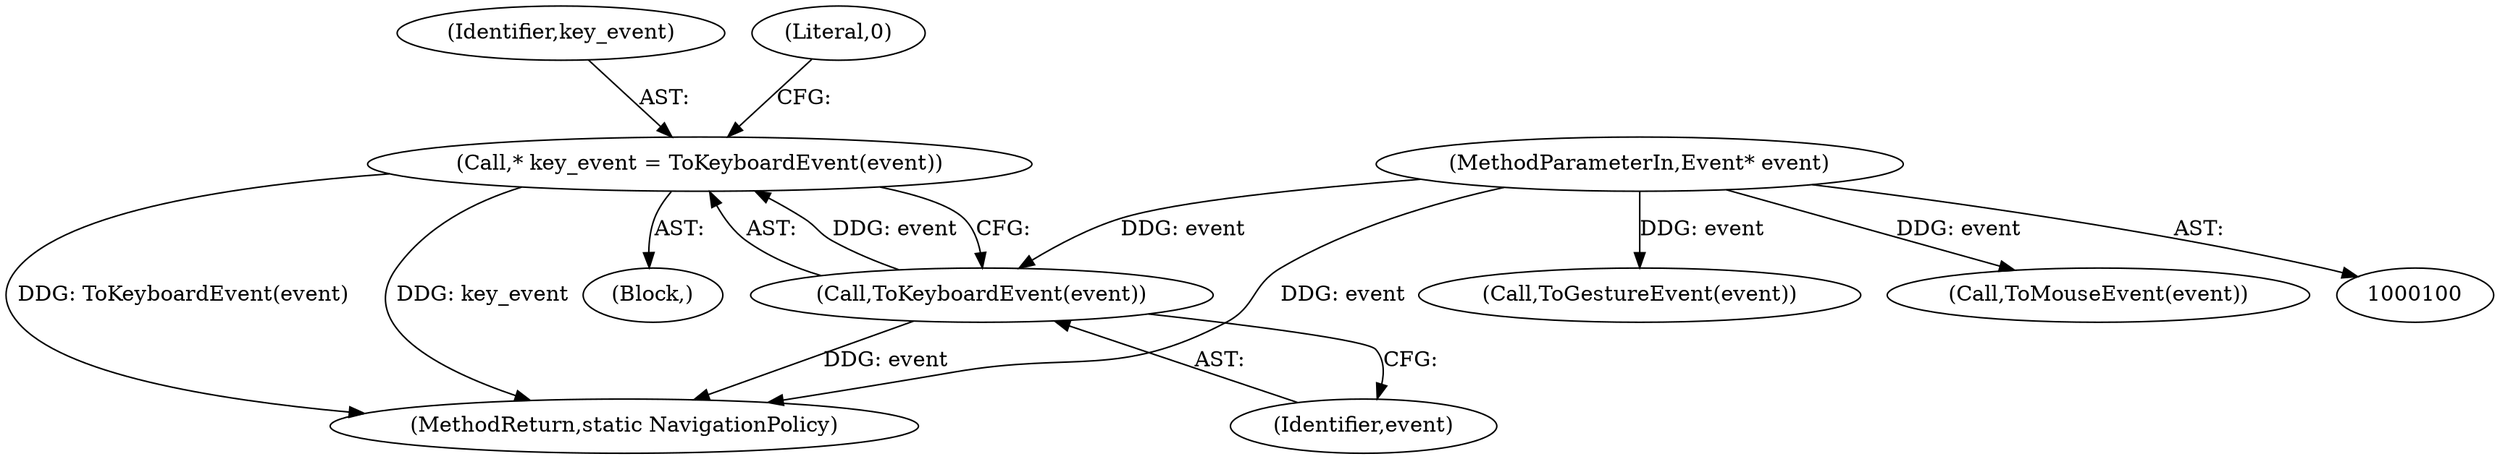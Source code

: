 digraph "0_Chrome_4379a7fcff8190aa7ba72307b398161c32102c52@pointer" {
"1000128" [label="(Call,* key_event = ToKeyboardEvent(event))"];
"1000130" [label="(Call,ToKeyboardEvent(event))"];
"1000101" [label="(MethodParameterIn,Event* event)"];
"1000129" [label="(Identifier,key_event)"];
"1000126" [label="(Block,)"];
"1000133" [label="(Literal,0)"];
"1000159" [label="(MethodReturn,static NavigationPolicy)"];
"1000128" [label="(Call,* key_event = ToKeyboardEvent(event))"];
"1000101" [label="(MethodParameterIn,Event* event)"];
"1000147" [label="(Call,ToGestureEvent(event))"];
"1000130" [label="(Call,ToKeyboardEvent(event))"];
"1000113" [label="(Call,ToMouseEvent(event))"];
"1000131" [label="(Identifier,event)"];
"1000128" -> "1000126"  [label="AST: "];
"1000128" -> "1000130"  [label="CFG: "];
"1000129" -> "1000128"  [label="AST: "];
"1000130" -> "1000128"  [label="AST: "];
"1000133" -> "1000128"  [label="CFG: "];
"1000128" -> "1000159"  [label="DDG: ToKeyboardEvent(event)"];
"1000128" -> "1000159"  [label="DDG: key_event"];
"1000130" -> "1000128"  [label="DDG: event"];
"1000130" -> "1000131"  [label="CFG: "];
"1000131" -> "1000130"  [label="AST: "];
"1000130" -> "1000159"  [label="DDG: event"];
"1000101" -> "1000130"  [label="DDG: event"];
"1000101" -> "1000100"  [label="AST: "];
"1000101" -> "1000159"  [label="DDG: event"];
"1000101" -> "1000113"  [label="DDG: event"];
"1000101" -> "1000147"  [label="DDG: event"];
}

